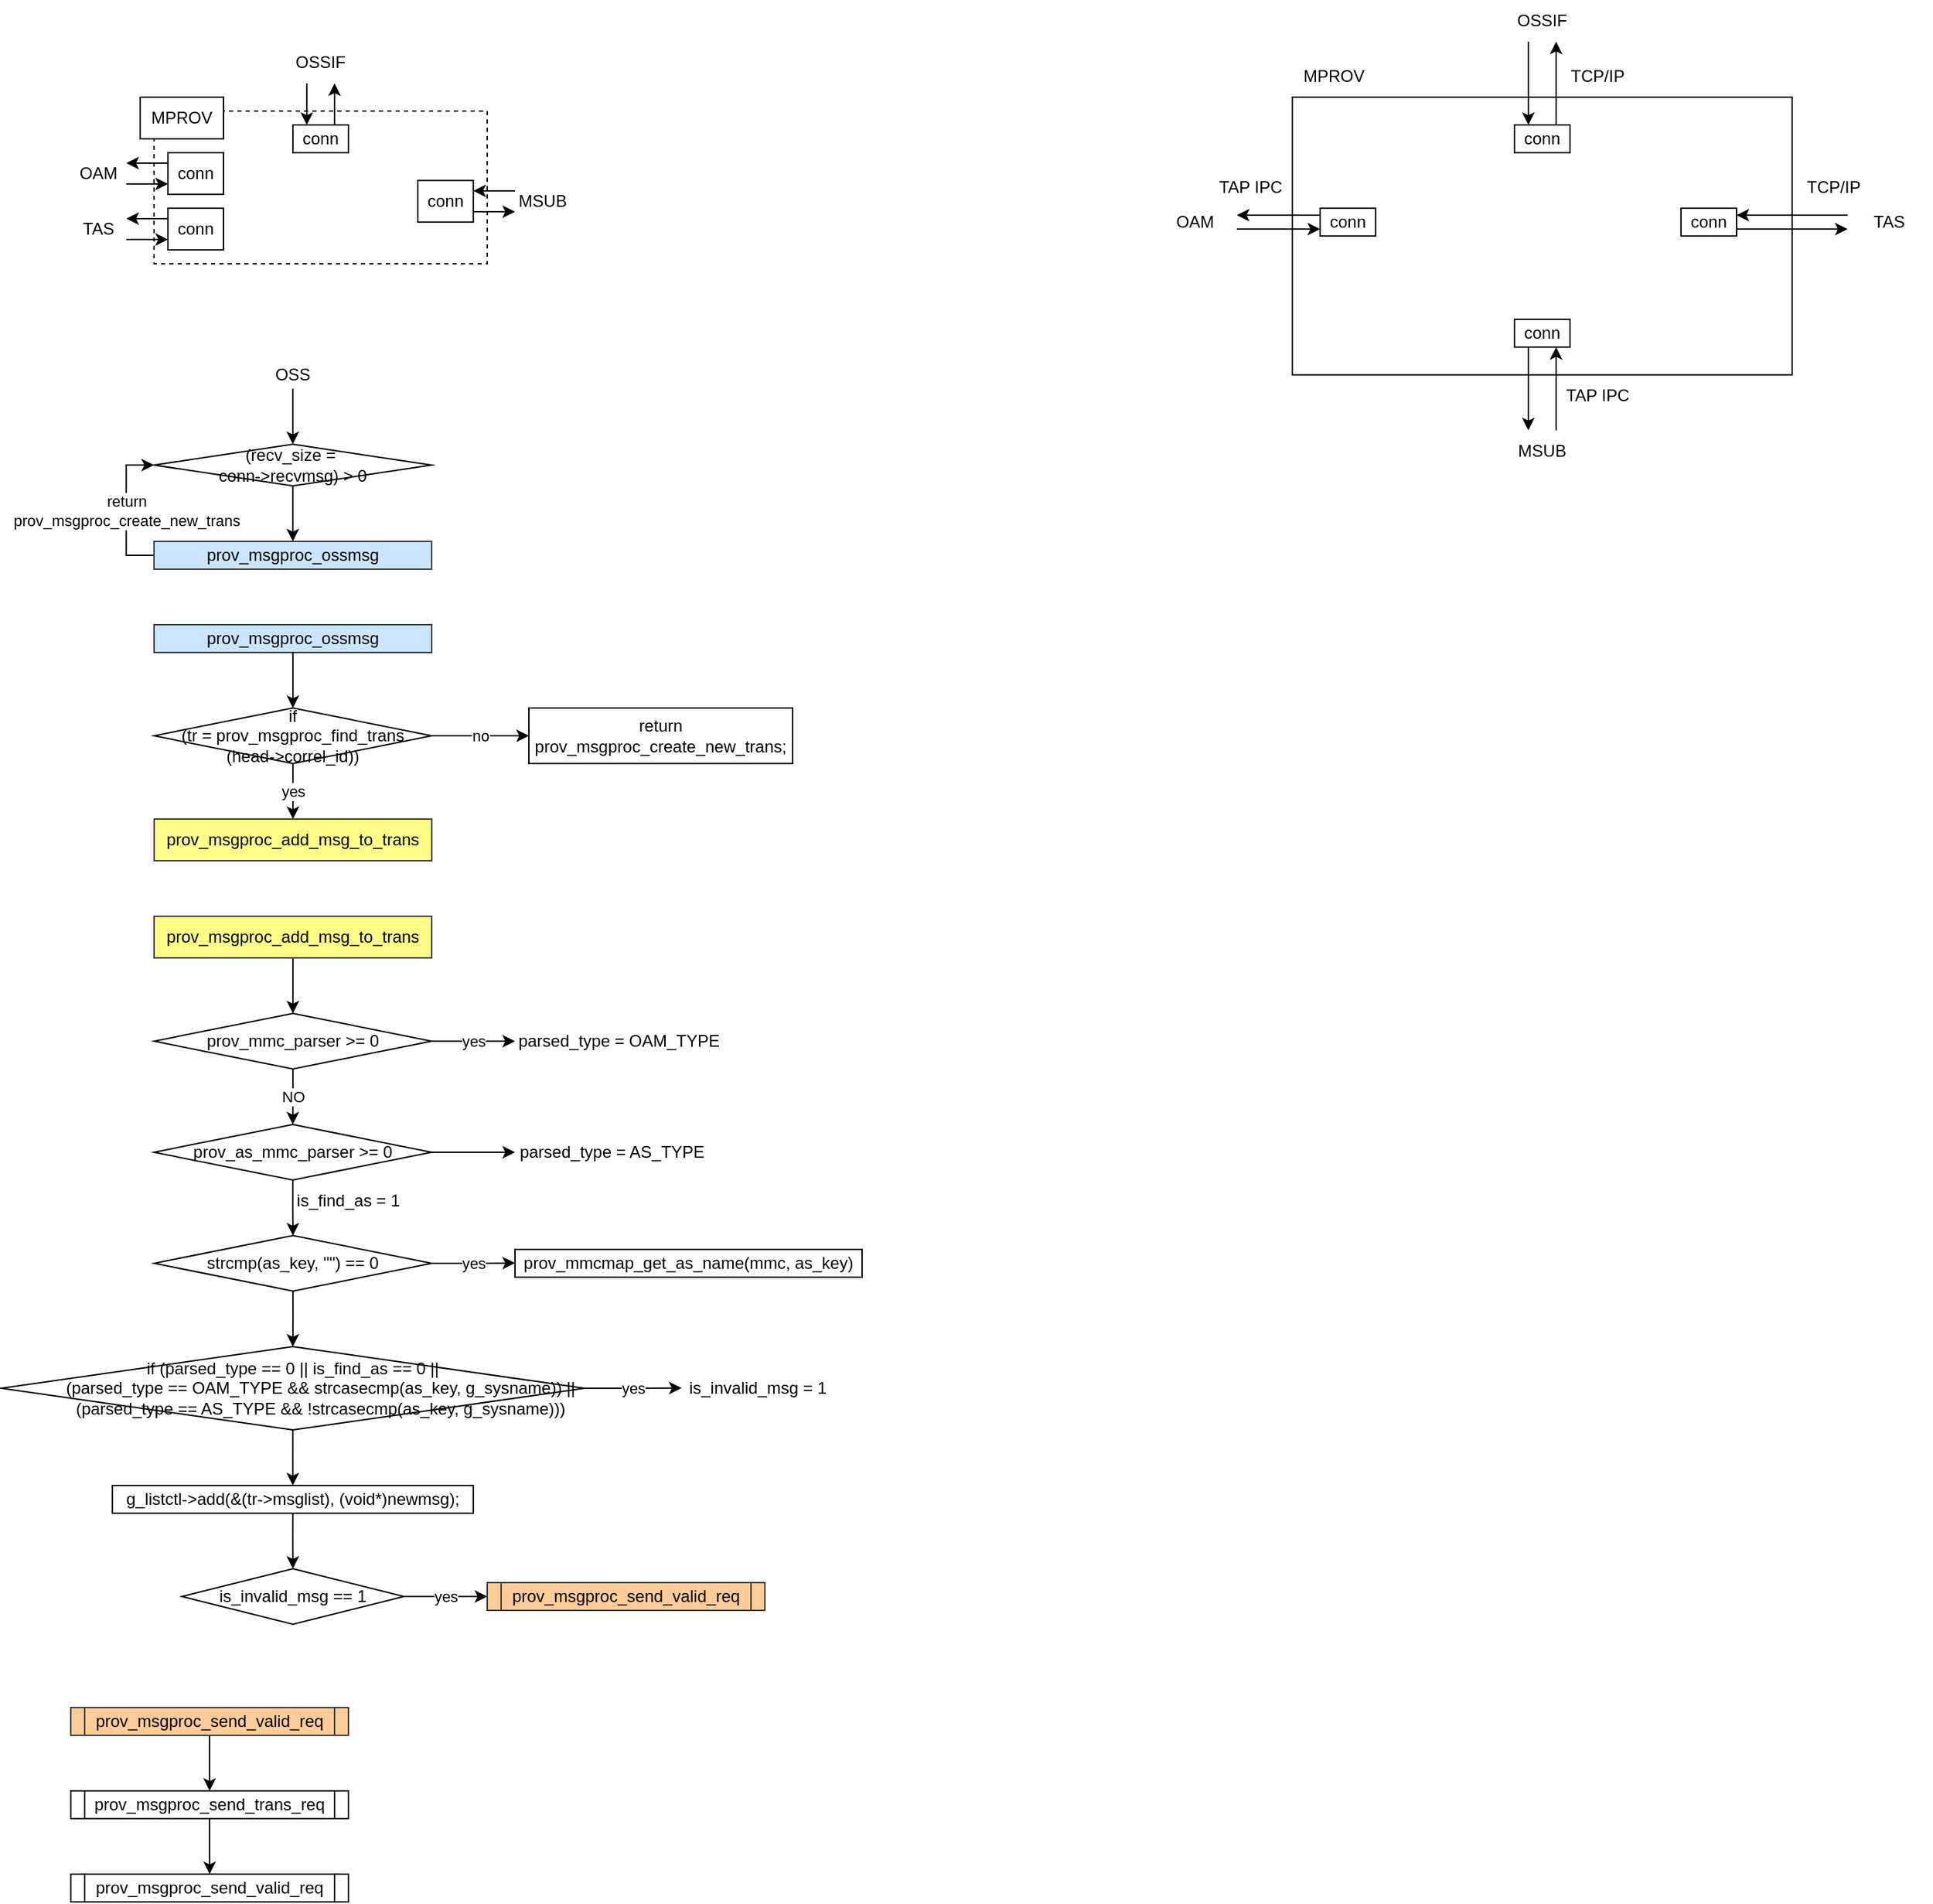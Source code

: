 <mxfile version="28.0.9">
  <diagram name="페이지-1" id="FyECoSG5ypDKsjbppHW5">
    <mxGraphModel dx="1426" dy="743" grid="1" gridSize="10" guides="1" tooltips="1" connect="1" arrows="1" fold="1" page="1" pageScale="1" pageWidth="827" pageHeight="1169" math="0" shadow="0">
      <root>
        <mxCell id="0" />
        <mxCell id="1" parent="0" />
        <mxCell id="FIciZ7co_MF-JFdClWth-18" value="" style="rounded=0;whiteSpace=wrap;html=1;dashed=1;" parent="1" vertex="1">
          <mxGeometry x="140" y="170" width="240" height="110" as="geometry" />
        </mxCell>
        <mxCell id="FIciZ7co_MF-JFdClWth-11" style="edgeStyle=orthogonalEdgeStyle;rounded=0;orthogonalLoop=1;jettySize=auto;html=1;exitX=1;exitY=0.75;exitDx=0;exitDy=0;entryX=0;entryY=0.75;entryDx=0;entryDy=0;" parent="1" source="FIciZ7co_MF-JFdClWth-1" target="FIciZ7co_MF-JFdClWth-16" edge="1">
          <mxGeometry relative="1" as="geometry" />
        </mxCell>
        <mxCell id="FIciZ7co_MF-JFdClWth-1" value="TAS" style="text;html=1;align=center;verticalAlign=middle;whiteSpace=wrap;rounded=0;" parent="1" vertex="1">
          <mxGeometry x="80" y="240" width="40" height="30" as="geometry" />
        </mxCell>
        <mxCell id="FIciZ7co_MF-JFdClWth-2" value="OSSIF" style="text;html=1;align=center;verticalAlign=middle;whiteSpace=wrap;rounded=0;" parent="1" vertex="1">
          <mxGeometry x="240" y="120" width="40" height="30" as="geometry" />
        </mxCell>
        <mxCell id="FIciZ7co_MF-JFdClWth-3" value="MSUB" style="text;html=1;align=center;verticalAlign=middle;whiteSpace=wrap;rounded=0;" parent="1" vertex="1">
          <mxGeometry x="400" y="220" width="40" height="30" as="geometry" />
        </mxCell>
        <mxCell id="FIciZ7co_MF-JFdClWth-9" style="edgeStyle=orthogonalEdgeStyle;rounded=0;orthogonalLoop=1;jettySize=auto;html=1;exitX=1;exitY=0.75;exitDx=0;exitDy=0;entryX=0;entryY=0.75;entryDx=0;entryDy=0;" parent="1" source="FIciZ7co_MF-JFdClWth-12" target="FIciZ7co_MF-JFdClWth-3" edge="1">
          <mxGeometry relative="1" as="geometry" />
        </mxCell>
        <mxCell id="FIciZ7co_MF-JFdClWth-10" style="edgeStyle=orthogonalEdgeStyle;rounded=0;orthogonalLoop=1;jettySize=auto;html=1;exitX=0;exitY=0.25;exitDx=0;exitDy=0;entryX=1;entryY=0.25;entryDx=0;entryDy=0;" parent="1" source="FIciZ7co_MF-JFdClWth-16" target="FIciZ7co_MF-JFdClWth-1" edge="1">
          <mxGeometry relative="1" as="geometry" />
        </mxCell>
        <mxCell id="FIciZ7co_MF-JFdClWth-6" style="edgeStyle=orthogonalEdgeStyle;rounded=0;orthogonalLoop=1;jettySize=auto;html=1;exitX=0.25;exitY=1;exitDx=0;exitDy=0;entryX=0.25;entryY=0;entryDx=0;entryDy=0;" parent="1" source="FIciZ7co_MF-JFdClWth-2" target="FIciZ7co_MF-JFdClWth-13" edge="1">
          <mxGeometry relative="1" as="geometry" />
        </mxCell>
        <mxCell id="FIciZ7co_MF-JFdClWth-7" style="edgeStyle=orthogonalEdgeStyle;rounded=0;orthogonalLoop=1;jettySize=auto;html=1;exitX=0.75;exitY=0;exitDx=0;exitDy=0;entryX=0.75;entryY=1;entryDx=0;entryDy=0;" parent="1" source="FIciZ7co_MF-JFdClWth-13" target="FIciZ7co_MF-JFdClWth-2" edge="1">
          <mxGeometry relative="1" as="geometry" />
        </mxCell>
        <mxCell id="FIciZ7co_MF-JFdClWth-8" style="edgeStyle=orthogonalEdgeStyle;rounded=0;orthogonalLoop=1;jettySize=auto;html=1;exitX=0;exitY=0.25;exitDx=0;exitDy=0;entryX=1;entryY=0.25;entryDx=0;entryDy=0;" parent="1" source="FIciZ7co_MF-JFdClWth-3" target="FIciZ7co_MF-JFdClWth-12" edge="1">
          <mxGeometry relative="1" as="geometry" />
        </mxCell>
        <UserObject label="conn" tooltip="tap&#xa;tap_obj" id="FIciZ7co_MF-JFdClWth-12">
          <mxCell style="rounded=0;whiteSpace=wrap;html=1;" parent="1" vertex="1">
            <mxGeometry x="330" y="220" width="40" height="30" as="geometry" />
          </mxCell>
        </UserObject>
        <UserObject label="conn" tooltip="tcp / server&#xa;tcpc_obj" id="FIciZ7co_MF-JFdClWth-13">
          <mxCell style="rounded=0;whiteSpace=wrap;html=1;" parent="1" vertex="1">
            <mxGeometry x="240" y="180" width="40" height="20" as="geometry" />
          </mxCell>
        </UserObject>
        <mxCell id="FIciZ7co_MF-JFdClWth-16" value="conn" style="rounded=0;whiteSpace=wrap;html=1;" parent="1" vertex="1">
          <mxGeometry x="150" y="240" width="40" height="30" as="geometry" />
        </mxCell>
        <mxCell id="FIciZ7co_MF-JFdClWth-19" value="MPROV" style="rounded=0;whiteSpace=wrap;html=1;" parent="1" vertex="1">
          <mxGeometry x="130" y="160" width="60" height="30" as="geometry" />
        </mxCell>
        <mxCell id="7LOoz4lWC9MDq3w-gkst-1" style="edgeStyle=orthogonalEdgeStyle;rounded=0;orthogonalLoop=1;jettySize=auto;html=1;exitX=1;exitY=0.75;exitDx=0;exitDy=0;entryX=0;entryY=0.75;entryDx=0;entryDy=0;" parent="1" source="7LOoz4lWC9MDq3w-gkst-2" target="7LOoz4lWC9MDq3w-gkst-4" edge="1">
          <mxGeometry relative="1" as="geometry" />
        </mxCell>
        <mxCell id="7LOoz4lWC9MDq3w-gkst-2" value="OAM" style="text;html=1;align=center;verticalAlign=middle;whiteSpace=wrap;rounded=0;" parent="1" vertex="1">
          <mxGeometry x="80" y="200" width="40" height="30" as="geometry" />
        </mxCell>
        <mxCell id="7LOoz4lWC9MDq3w-gkst-3" style="edgeStyle=orthogonalEdgeStyle;rounded=0;orthogonalLoop=1;jettySize=auto;html=1;exitX=0;exitY=0.25;exitDx=0;exitDy=0;entryX=1;entryY=0.25;entryDx=0;entryDy=0;" parent="1" source="7LOoz4lWC9MDq3w-gkst-4" target="7LOoz4lWC9MDq3w-gkst-2" edge="1">
          <mxGeometry relative="1" as="geometry" />
        </mxCell>
        <mxCell id="7LOoz4lWC9MDq3w-gkst-4" value="conn" style="rounded=0;whiteSpace=wrap;html=1;" parent="1" vertex="1">
          <mxGeometry x="150" y="200" width="40" height="30" as="geometry" />
        </mxCell>
        <mxCell id="J7WhWND6WeCU96IItL8I-1" value="(recv_size =&amp;nbsp;&lt;div&gt;conn-&amp;gt;recvmsg) &amp;gt; 0&lt;/div&gt;" style="rhombus;whiteSpace=wrap;html=1;" parent="1" vertex="1">
          <mxGeometry x="139.94" y="410" width="200" height="30" as="geometry" />
        </mxCell>
        <mxCell id="J7WhWND6WeCU96IItL8I-2" value="" style="endArrow=classic;html=1;rounded=0;entryX=0.5;entryY=0;entryDx=0;entryDy=0;exitX=0.5;exitY=1;exitDx=0;exitDy=0;" parent="1" source="J7WhWND6WeCU96IItL8I-3" target="J7WhWND6WeCU96IItL8I-1" edge="1">
          <mxGeometry width="50" height="50" relative="1" as="geometry">
            <mxPoint x="239.94" y="370" as="sourcePoint" />
            <mxPoint x="349.94" y="390" as="targetPoint" />
          </mxGeometry>
        </mxCell>
        <mxCell id="J7WhWND6WeCU96IItL8I-4" value="" style="edgeStyle=orthogonalEdgeStyle;rounded=0;orthogonalLoop=1;jettySize=auto;html=1;exitX=0.5;exitY=1;exitDx=0;exitDy=0;entryX=0.5;entryY=0;entryDx=0;entryDy=0;" parent="1" source="J7WhWND6WeCU96IItL8I-1" target="J7WhWND6WeCU96IItL8I-6" edge="1">
          <mxGeometry relative="1" as="geometry">
            <mxPoint x="239.68" y="440" as="sourcePoint" />
            <mxPoint x="239.68" y="480" as="targetPoint" />
          </mxGeometry>
        </mxCell>
        <mxCell id="J7WhWND6WeCU96IItL8I-3" value="OSS" style="text;html=1;align=center;verticalAlign=middle;whiteSpace=wrap;rounded=0;" parent="1" vertex="1">
          <mxGeometry x="219.94" y="350" width="40" height="20" as="geometry" />
        </mxCell>
        <mxCell id="J7WhWND6WeCU96IItL8I-16" value="return&lt;div&gt;prov_msgproc_create_new_trans&lt;/div&gt;" style="edgeStyle=orthogonalEdgeStyle;rounded=0;orthogonalLoop=1;jettySize=auto;html=1;exitX=0;exitY=0.5;exitDx=0;exitDy=0;entryX=0;entryY=0.5;entryDx=0;entryDy=0;" parent="1" source="J7WhWND6WeCU96IItL8I-6" target="J7WhWND6WeCU96IItL8I-1" edge="1">
          <mxGeometry relative="1" as="geometry" />
        </mxCell>
        <mxCell id="J7WhWND6WeCU96IItL8I-6" value="prov_msgproc_ossmsg" style="rounded=0;whiteSpace=wrap;html=1;fillColor=#cce5ff;strokeColor=#36393d;" parent="1" vertex="1">
          <mxGeometry x="139.94" y="480" width="200" height="20" as="geometry" />
        </mxCell>
        <mxCell id="J7WhWND6WeCU96IItL8I-7" value="prov_msgproc_ossmsg" style="rounded=0;whiteSpace=wrap;html=1;fillColor=#cce5ff;strokeColor=#36393d;" parent="1" vertex="1">
          <mxGeometry x="140" y="540" width="200" height="20" as="geometry" />
        </mxCell>
        <mxCell id="J7WhWND6WeCU96IItL8I-17" value="no" style="edgeStyle=orthogonalEdgeStyle;rounded=0;orthogonalLoop=1;jettySize=auto;html=1;exitX=1;exitY=0.5;exitDx=0;exitDy=0;entryX=0;entryY=0.5;entryDx=0;entryDy=0;" parent="1" source="J7WhWND6WeCU96IItL8I-8" target="J7WhWND6WeCU96IItL8I-11" edge="1">
          <mxGeometry relative="1" as="geometry" />
        </mxCell>
        <mxCell id="J7WhWND6WeCU96IItL8I-20" value="yes" style="edgeStyle=orthogonalEdgeStyle;rounded=0;orthogonalLoop=1;jettySize=auto;html=1;exitX=0.5;exitY=1;exitDx=0;exitDy=0;entryX=0.5;entryY=0;entryDx=0;entryDy=0;" parent="1" source="J7WhWND6WeCU96IItL8I-8" target="J7WhWND6WeCU96IItL8I-19" edge="1">
          <mxGeometry relative="1" as="geometry" />
        </mxCell>
        <mxCell id="J7WhWND6WeCU96IItL8I-8" value="if&lt;div&gt;(&lt;span style=&quot;background-color: transparent; color: light-dark(rgb(0, 0, 0), rgb(255, 255, 255));&quot;&gt;tr = prov_msgproc_find_trans&lt;/span&gt;&lt;div&gt;(head-&amp;gt;correl_id))&lt;/div&gt;&lt;/div&gt;" style="rhombus;whiteSpace=wrap;html=1;" parent="1" vertex="1">
          <mxGeometry x="140" y="600" width="200" height="40" as="geometry" />
        </mxCell>
        <mxCell id="J7WhWND6WeCU96IItL8I-9" style="edgeStyle=orthogonalEdgeStyle;rounded=0;orthogonalLoop=1;jettySize=auto;html=1;exitX=0.5;exitY=1;exitDx=0;exitDy=0;entryX=0.5;entryY=0;entryDx=0;entryDy=0;" parent="1" source="J7WhWND6WeCU96IItL8I-7" target="J7WhWND6WeCU96IItL8I-8" edge="1">
          <mxGeometry relative="1" as="geometry">
            <mxPoint x="240.0" y="600" as="targetPoint" />
          </mxGeometry>
        </mxCell>
        <mxCell id="J7WhWND6WeCU96IItL8I-11" value="&lt;div&gt;return&lt;/div&gt;prov_msgproc_create_new_trans;" style="rounded=0;whiteSpace=wrap;html=1;" parent="1" vertex="1">
          <mxGeometry x="410.0" y="600" width="190" height="40" as="geometry" />
        </mxCell>
        <mxCell id="J7WhWND6WeCU96IItL8I-19" value="prov_msgproc_add_msg_to_trans" style="rounded=0;whiteSpace=wrap;html=1;fillColor=#ffff88;strokeColor=#36393d;" parent="1" vertex="1">
          <mxGeometry x="140.06" y="680" width="200" height="30" as="geometry" />
        </mxCell>
        <mxCell id="J7WhWND6WeCU96IItL8I-23" style="edgeStyle=orthogonalEdgeStyle;rounded=0;orthogonalLoop=1;jettySize=auto;html=1;exitX=0.5;exitY=1;exitDx=0;exitDy=0;entryX=0.5;entryY=0;entryDx=0;entryDy=0;" parent="1" source="J7WhWND6WeCU96IItL8I-24" target="J7WhWND6WeCU96IItL8I-25" edge="1">
          <mxGeometry relative="1" as="geometry" />
        </mxCell>
        <mxCell id="J7WhWND6WeCU96IItL8I-24" value="prov_msgproc_add_msg_to_trans" style="rounded=0;whiteSpace=wrap;html=1;fillColor=#ffff88;strokeColor=#36393d;" parent="1" vertex="1">
          <mxGeometry x="140" y="750" width="200" height="30" as="geometry" />
        </mxCell>
        <mxCell id="J7WhWND6WeCU96IItL8I-27" value="NO" style="edgeStyle=orthogonalEdgeStyle;rounded=0;orthogonalLoop=1;jettySize=auto;html=1;exitX=0.5;exitY=1;exitDx=0;exitDy=0;entryX=0.5;entryY=0;entryDx=0;entryDy=0;" parent="1" source="J7WhWND6WeCU96IItL8I-25" target="J7WhWND6WeCU96IItL8I-26" edge="1">
          <mxGeometry relative="1" as="geometry" />
        </mxCell>
        <mxCell id="J7WhWND6WeCU96IItL8I-29" value="yes" style="edgeStyle=orthogonalEdgeStyle;rounded=0;orthogonalLoop=1;jettySize=auto;html=1;exitX=1;exitY=0.5;exitDx=0;exitDy=0;entryX=0;entryY=0.5;entryDx=0;entryDy=0;" parent="1" source="J7WhWND6WeCU96IItL8I-25" target="J7WhWND6WeCU96IItL8I-28" edge="1">
          <mxGeometry relative="1" as="geometry" />
        </mxCell>
        <UserObject label="prov_mmc_parser &amp;gt;= 0" tooltip="OAM TYPE&#xa;청약 메시지가 아닌 MMC " id="J7WhWND6WeCU96IItL8I-25">
          <mxCell style="rhombus;whiteSpace=wrap;html=1;" parent="1" vertex="1">
            <mxGeometry x="140" y="820" width="200" height="40" as="geometry" />
          </mxCell>
        </UserObject>
        <mxCell id="J7WhWND6WeCU96IItL8I-30" style="edgeStyle=orthogonalEdgeStyle;rounded=0;orthogonalLoop=1;jettySize=auto;html=1;exitX=1;exitY=0.5;exitDx=0;exitDy=0;entryX=0;entryY=0.5;entryDx=0;entryDy=0;" parent="1" source="J7WhWND6WeCU96IItL8I-26" target="J7WhWND6WeCU96IItL8I-31" edge="1">
          <mxGeometry relative="1" as="geometry">
            <mxPoint x="400" y="919.81" as="targetPoint" />
          </mxGeometry>
        </mxCell>
        <mxCell id="J7WhWND6WeCU96IItL8I-33" style="edgeStyle=orthogonalEdgeStyle;rounded=0;orthogonalLoop=1;jettySize=auto;html=1;exitX=0.5;exitY=1;exitDx=0;exitDy=0;entryX=0.5;entryY=0;entryDx=0;entryDy=0;" parent="1" source="J7WhWND6WeCU96IItL8I-26" target="J7WhWND6WeCU96IItL8I-35" edge="1">
          <mxGeometry relative="1" as="geometry">
            <mxPoint x="240" y="980" as="targetPoint" />
          </mxGeometry>
        </mxCell>
        <mxCell id="J7WhWND6WeCU96IItL8I-26" value="prov_as_mmc_parser &amp;gt;= 0" style="rhombus;whiteSpace=wrap;html=1;" parent="1" vertex="1">
          <mxGeometry x="139.94" y="900" width="200" height="40" as="geometry" />
        </mxCell>
        <mxCell id="J7WhWND6WeCU96IItL8I-28" value="parsed_type = OAM_TYPE" style="text;html=1;align=center;verticalAlign=middle;whiteSpace=wrap;rounded=0;" parent="1" vertex="1">
          <mxGeometry x="400" y="825" width="150" height="30" as="geometry" />
        </mxCell>
        <mxCell id="J7WhWND6WeCU96IItL8I-31" value="parsed_type = AS_TYPE" style="text;html=1;align=center;verticalAlign=middle;whiteSpace=wrap;rounded=0;" parent="1" vertex="1">
          <mxGeometry x="400" y="905" width="140" height="30" as="geometry" />
        </mxCell>
        <mxCell id="J7WhWND6WeCU96IItL8I-34" value="is_find_as = 1" style="text;html=1;align=center;verticalAlign=middle;whiteSpace=wrap;rounded=0;" parent="1" vertex="1">
          <mxGeometry x="240" y="950" width="80" height="10" as="geometry" />
        </mxCell>
        <mxCell id="J7WhWND6WeCU96IItL8I-36" value="yes" style="edgeStyle=orthogonalEdgeStyle;rounded=0;orthogonalLoop=1;jettySize=auto;html=1;exitX=1;exitY=0.5;exitDx=0;exitDy=0;" parent="1" source="J7WhWND6WeCU96IItL8I-35" edge="1">
          <mxGeometry relative="1" as="geometry">
            <mxPoint x="400" y="999.81" as="targetPoint" />
          </mxGeometry>
        </mxCell>
        <UserObject label="strcmp(as_key, &quot;&quot;) == 0" tooltip="MMC 메시지라는 의미" id="J7WhWND6WeCU96IItL8I-35">
          <mxCell style="rhombus;whiteSpace=wrap;html=1;" parent="1" vertex="1">
            <mxGeometry x="140.06" y="980" width="200" height="40" as="geometry" />
          </mxCell>
        </UserObject>
        <mxCell id="J7WhWND6WeCU96IItL8I-37" value="prov_mmcmap_get_as_name(mmc, as_key)" style="rounded=0;whiteSpace=wrap;html=1;" parent="1" vertex="1">
          <mxGeometry x="400" y="990" width="250" height="20" as="geometry" />
        </mxCell>
        <mxCell id="J7WhWND6WeCU96IItL8I-38" style="edgeStyle=orthogonalEdgeStyle;rounded=0;orthogonalLoop=1;jettySize=auto;html=1;exitX=0.5;exitY=1;exitDx=0;exitDy=0;entryX=0.5;entryY=0;entryDx=0;entryDy=0;" parent="1" source="J7WhWND6WeCU96IItL8I-35" target="J7WhWND6WeCU96IItL8I-39" edge="1">
          <mxGeometry relative="1" as="geometry">
            <mxPoint x="240" y="1060" as="targetPoint" />
            <mxPoint x="240" y="1020" as="sourcePoint" />
          </mxGeometry>
        </mxCell>
        <mxCell id="J7WhWND6WeCU96IItL8I-40" value="yes" style="edgeStyle=orthogonalEdgeStyle;rounded=0;orthogonalLoop=1;jettySize=auto;html=1;exitX=1;exitY=0.5;exitDx=0;exitDy=0;" parent="1" source="J7WhWND6WeCU96IItL8I-39" edge="1">
          <mxGeometry relative="1" as="geometry">
            <mxPoint x="520" y="1089.81" as="targetPoint" />
          </mxGeometry>
        </mxCell>
        <mxCell id="J7WhWND6WeCU96IItL8I-42" style="edgeStyle=orthogonalEdgeStyle;rounded=0;orthogonalLoop=1;jettySize=auto;html=1;exitX=0.5;exitY=1;exitDx=0;exitDy=0;" parent="1" source="J7WhWND6WeCU96IItL8I-39" target="J7WhWND6WeCU96IItL8I-43" edge="1">
          <mxGeometry relative="1" as="geometry">
            <mxPoint x="240.048" y="1160" as="targetPoint" />
          </mxGeometry>
        </mxCell>
        <UserObject label="&lt;div&gt;if (parsed_type == 0 ||&amp;nbsp;&lt;span style=&quot;background-color: transparent; color: light-dark(rgb(0, 0, 0), rgb(255, 255, 255));&quot;&gt;is_find_as == 0 ||&lt;/span&gt;&lt;/div&gt;&lt;div&gt;&amp;nbsp; &amp;nbsp; &amp;nbsp; &amp;nbsp; &amp;nbsp; &amp;nbsp; (parsed_type == OAM_TYPE &amp;amp;&amp;amp; strcasecmp(as_key, g_sysname)) ||&lt;/div&gt;&lt;div&gt;&amp;nbsp; &amp;nbsp; &amp;nbsp; &amp;nbsp; &amp;nbsp; &amp;nbsp; (parsed_type == AS_TYPE &amp;amp;&amp;amp; !strcasecmp(as_key, g_sysname)))&lt;/div&gt;" tooltip="- parsed_type 이 OAM 인데 as_key 가 UPSF 가 아닌 경우&#xa;- parsed_type 이 AS_TYPE 인데 as_key가 UPSF 인 경우&#xa;- parsed_type 이 0 인 경우&#xa;- is_find_as 가 0 인 경우&#xa;" id="J7WhWND6WeCU96IItL8I-39">
          <mxCell style="rhombus;whiteSpace=wrap;html=1;" parent="1" vertex="1">
            <mxGeometry x="29.94" y="1060" width="420" height="60" as="geometry" />
          </mxCell>
        </UserObject>
        <mxCell id="J7WhWND6WeCU96IItL8I-41" value="is_invalid_msg = 1" style="text;html=1;align=center;verticalAlign=middle;whiteSpace=wrap;rounded=0;" parent="1" vertex="1">
          <mxGeometry x="520" y="1075" width="110" height="30" as="geometry" />
        </mxCell>
        <mxCell id="J7WhWND6WeCU96IItL8I-44" style="edgeStyle=orthogonalEdgeStyle;rounded=0;orthogonalLoop=1;jettySize=auto;html=1;exitX=0.5;exitY=1;exitDx=0;exitDy=0;" parent="1" source="J7WhWND6WeCU96IItL8I-43" target="J7WhWND6WeCU96IItL8I-45" edge="1">
          <mxGeometry relative="1" as="geometry">
            <mxPoint x="240.048" y="1220" as="targetPoint" />
          </mxGeometry>
        </mxCell>
        <mxCell id="J7WhWND6WeCU96IItL8I-43" value="g_listctl-&amp;gt;add(&amp;amp;(tr-&amp;gt;msglist), (void*)newmsg);" style="rounded=0;whiteSpace=wrap;html=1;" parent="1" vertex="1">
          <mxGeometry x="109.91" y="1160" width="260.06" height="20" as="geometry" />
        </mxCell>
        <mxCell id="J7WhWND6WeCU96IItL8I-46" value="yes" style="edgeStyle=orthogonalEdgeStyle;rounded=0;orthogonalLoop=1;jettySize=auto;html=1;exitX=1;exitY=0.5;exitDx=0;exitDy=0;" parent="1" source="J7WhWND6WeCU96IItL8I-45" target="J7WhWND6WeCU96IItL8I-47" edge="1">
          <mxGeometry relative="1" as="geometry">
            <mxPoint x="360" y="1239.81" as="targetPoint" />
          </mxGeometry>
        </mxCell>
        <mxCell id="J7WhWND6WeCU96IItL8I-45" value="is_invalid_msg == 1" style="rhombus;whiteSpace=wrap;html=1;" parent="1" vertex="1">
          <mxGeometry x="160" y="1220" width="160" height="40" as="geometry" />
        </mxCell>
        <mxCell id="J7WhWND6WeCU96IItL8I-47" value="prov_msgproc_send_valid_req" style="shape=process;whiteSpace=wrap;html=1;backgroundOutline=1;size=0.05;fillColor=#ffcc99;strokeColor=#36393d;" parent="1" vertex="1">
          <mxGeometry x="380" y="1230" width="200" height="20" as="geometry" />
        </mxCell>
        <mxCell id="J7WhWND6WeCU96IItL8I-51" style="edgeStyle=orthogonalEdgeStyle;rounded=0;orthogonalLoop=1;jettySize=auto;html=1;exitX=0.5;exitY=1;exitDx=0;exitDy=0;entryX=0.5;entryY=0;entryDx=0;entryDy=0;" parent="1" source="J7WhWND6WeCU96IItL8I-48" target="J7WhWND6WeCU96IItL8I-50" edge="1">
          <mxGeometry relative="1" as="geometry" />
        </mxCell>
        <mxCell id="J7WhWND6WeCU96IItL8I-48" value="prov_msgproc_send_valid_req" style="shape=process;whiteSpace=wrap;html=1;backgroundOutline=1;size=0.05;fillColor=#ffcc99;strokeColor=#36393d;" parent="1" vertex="1">
          <mxGeometry x="80" y="1320" width="200" height="20" as="geometry" />
        </mxCell>
        <mxCell id="J7WhWND6WeCU96IItL8I-53" style="edgeStyle=orthogonalEdgeStyle;rounded=0;orthogonalLoop=1;jettySize=auto;html=1;exitX=0.5;exitY=1;exitDx=0;exitDy=0;entryX=0.5;entryY=0;entryDx=0;entryDy=0;" parent="1" source="J7WhWND6WeCU96IItL8I-50" target="J7WhWND6WeCU96IItL8I-52" edge="1">
          <mxGeometry relative="1" as="geometry" />
        </mxCell>
        <UserObject label="&lt;span style=&quot;text-align: left;&quot;&gt;prov_msgproc_send_trans_req&lt;/span&gt;" tooltip="MSUB으로 메시지 전송" id="J7WhWND6WeCU96IItL8I-50">
          <mxCell style="shape=process;whiteSpace=wrap;html=1;backgroundOutline=1;size=0.05;" parent="1" vertex="1">
            <mxGeometry x="80" y="1380" width="200" height="20" as="geometry" />
          </mxCell>
        </UserObject>
        <mxCell id="J7WhWND6WeCU96IItL8I-52" value="prov_msgproc_send_valid_req" style="shape=process;whiteSpace=wrap;html=1;backgroundOutline=1;size=0.05;" parent="1" vertex="1">
          <mxGeometry x="80" y="1440" width="200" height="20" as="geometry" />
        </mxCell>
        <mxCell id="kSptTA4mBsdvRsg5F4fk-1" value="" style="rounded=0;whiteSpace=wrap;html=1;" parent="1" vertex="1">
          <mxGeometry x="960" y="160" width="360" height="200" as="geometry" />
        </mxCell>
        <mxCell id="kSptTA4mBsdvRsg5F4fk-2" value="MPROV" style="text;html=1;align=center;verticalAlign=middle;whiteSpace=wrap;rounded=0;" parent="1" vertex="1">
          <mxGeometry x="960" y="130" width="60" height="30" as="geometry" />
        </mxCell>
        <mxCell id="kSptTA4mBsdvRsg5F4fk-14" style="edgeStyle=orthogonalEdgeStyle;rounded=0;orthogonalLoop=1;jettySize=auto;html=1;exitX=0.25;exitY=1;exitDx=0;exitDy=0;entryX=0.25;entryY=0;entryDx=0;entryDy=0;" parent="1" source="kSptTA4mBsdvRsg5F4fk-3" target="kSptTA4mBsdvRsg5F4fk-8" edge="1">
          <mxGeometry relative="1" as="geometry" />
        </mxCell>
        <mxCell id="kSptTA4mBsdvRsg5F4fk-3" value="OSSIF" style="text;html=1;align=center;verticalAlign=middle;whiteSpace=wrap;rounded=0;" parent="1" vertex="1">
          <mxGeometry x="1120" y="90" width="40" height="30" as="geometry" />
        </mxCell>
        <mxCell id="kSptTA4mBsdvRsg5F4fk-13" style="edgeStyle=orthogonalEdgeStyle;rounded=0;orthogonalLoop=1;jettySize=auto;html=1;exitX=0.75;exitY=0;exitDx=0;exitDy=0;entryX=0.75;entryY=1;entryDx=0;entryDy=0;" parent="1" source="kSptTA4mBsdvRsg5F4fk-4" target="kSptTA4mBsdvRsg5F4fk-11" edge="1">
          <mxGeometry relative="1" as="geometry" />
        </mxCell>
        <mxCell id="kSptTA4mBsdvRsg5F4fk-4" value="MSUB" style="text;html=1;align=center;verticalAlign=middle;whiteSpace=wrap;rounded=0;" parent="1" vertex="1">
          <mxGeometry x="1120" y="400" width="40" height="30" as="geometry" />
        </mxCell>
        <mxCell id="kSptTA4mBsdvRsg5F4fk-16" style="edgeStyle=orthogonalEdgeStyle;rounded=0;orthogonalLoop=1;jettySize=auto;html=1;exitX=0;exitY=0.25;exitDx=0;exitDy=0;entryX=1;entryY=0.25;entryDx=0;entryDy=0;" parent="1" source="kSptTA4mBsdvRsg5F4fk-5" target="kSptTA4mBsdvRsg5F4fk-9" edge="1">
          <mxGeometry relative="1" as="geometry" />
        </mxCell>
        <mxCell id="kSptTA4mBsdvRsg5F4fk-5" value="TAS" style="text;html=1;align=center;verticalAlign=middle;whiteSpace=wrap;rounded=0;" parent="1" vertex="1">
          <mxGeometry x="1360" y="240" width="60" height="20" as="geometry" />
        </mxCell>
        <mxCell id="kSptTA4mBsdvRsg5F4fk-19" style="edgeStyle=orthogonalEdgeStyle;rounded=0;orthogonalLoop=1;jettySize=auto;html=1;exitX=1;exitY=0.75;exitDx=0;exitDy=0;entryX=0;entryY=0.75;entryDx=0;entryDy=0;" parent="1" source="kSptTA4mBsdvRsg5F4fk-6" target="kSptTA4mBsdvRsg5F4fk-10" edge="1">
          <mxGeometry relative="1" as="geometry" />
        </mxCell>
        <mxCell id="kSptTA4mBsdvRsg5F4fk-6" value="OAM" style="text;html=1;align=center;verticalAlign=middle;whiteSpace=wrap;rounded=0;" parent="1" vertex="1">
          <mxGeometry x="860" y="240" width="60" height="20" as="geometry" />
        </mxCell>
        <mxCell id="kSptTA4mBsdvRsg5F4fk-15" style="edgeStyle=orthogonalEdgeStyle;rounded=0;orthogonalLoop=1;jettySize=auto;html=1;exitX=0.75;exitY=0;exitDx=0;exitDy=0;entryX=0.75;entryY=1;entryDx=0;entryDy=0;" parent="1" source="kSptTA4mBsdvRsg5F4fk-8" target="kSptTA4mBsdvRsg5F4fk-3" edge="1">
          <mxGeometry relative="1" as="geometry" />
        </mxCell>
        <UserObject label="conn" tooltip="tcp / server&#xa;tcpc_obj" id="kSptTA4mBsdvRsg5F4fk-8">
          <mxCell style="rounded=0;whiteSpace=wrap;html=1;" parent="1" vertex="1">
            <mxGeometry x="1120" y="180" width="40" height="20" as="geometry" />
          </mxCell>
        </UserObject>
        <mxCell id="kSptTA4mBsdvRsg5F4fk-17" style="edgeStyle=orthogonalEdgeStyle;rounded=0;orthogonalLoop=1;jettySize=auto;html=1;exitX=1;exitY=0.75;exitDx=0;exitDy=0;entryX=0;entryY=0.75;entryDx=0;entryDy=0;" parent="1" source="kSptTA4mBsdvRsg5F4fk-9" target="kSptTA4mBsdvRsg5F4fk-5" edge="1">
          <mxGeometry relative="1" as="geometry" />
        </mxCell>
        <UserObject label="conn" tooltip="tcp / server&#xa;tcpc_obj" id="kSptTA4mBsdvRsg5F4fk-9">
          <mxCell style="rounded=0;whiteSpace=wrap;html=1;" parent="1" vertex="1">
            <mxGeometry x="1240" y="240" width="40" height="20" as="geometry" />
          </mxCell>
        </UserObject>
        <mxCell id="kSptTA4mBsdvRsg5F4fk-18" style="edgeStyle=orthogonalEdgeStyle;rounded=0;orthogonalLoop=1;jettySize=auto;html=1;exitX=0;exitY=0.25;exitDx=0;exitDy=0;entryX=1;entryY=0.25;entryDx=0;entryDy=0;" parent="1" source="kSptTA4mBsdvRsg5F4fk-10" target="kSptTA4mBsdvRsg5F4fk-6" edge="1">
          <mxGeometry relative="1" as="geometry" />
        </mxCell>
        <UserObject label="conn" tooltip="tcp / server&#xa;tcpc_obj" id="kSptTA4mBsdvRsg5F4fk-10">
          <mxCell style="rounded=0;whiteSpace=wrap;html=1;" parent="1" vertex="1">
            <mxGeometry x="980" y="240" width="40" height="20" as="geometry" />
          </mxCell>
        </UserObject>
        <mxCell id="kSptTA4mBsdvRsg5F4fk-12" style="edgeStyle=orthogonalEdgeStyle;rounded=0;orthogonalLoop=1;jettySize=auto;html=1;exitX=0.25;exitY=1;exitDx=0;exitDy=0;entryX=0.25;entryY=0;entryDx=0;entryDy=0;" parent="1" source="kSptTA4mBsdvRsg5F4fk-11" target="kSptTA4mBsdvRsg5F4fk-4" edge="1">
          <mxGeometry relative="1" as="geometry" />
        </mxCell>
        <UserObject label="conn" tooltip="tcp / server&#xa;tcpc_obj" id="kSptTA4mBsdvRsg5F4fk-11">
          <mxCell style="rounded=0;whiteSpace=wrap;html=1;" parent="1" vertex="1">
            <mxGeometry x="1120" y="320" width="40" height="20" as="geometry" />
          </mxCell>
        </UserObject>
        <mxCell id="kSptTA4mBsdvRsg5F4fk-20" value="TAP IPC" style="text;html=1;align=center;verticalAlign=middle;whiteSpace=wrap;rounded=0;" parent="1" vertex="1">
          <mxGeometry x="1150" y="360" width="60" height="30" as="geometry" />
        </mxCell>
        <mxCell id="kSptTA4mBsdvRsg5F4fk-21" value="TCP/IP" style="text;html=1;align=center;verticalAlign=middle;whiteSpace=wrap;rounded=0;" parent="1" vertex="1">
          <mxGeometry x="1150" y="130" width="60" height="30" as="geometry" />
        </mxCell>
        <mxCell id="kSptTA4mBsdvRsg5F4fk-22" value="TCP/IP" style="text;html=1;align=center;verticalAlign=middle;whiteSpace=wrap;rounded=0;" parent="1" vertex="1">
          <mxGeometry x="1320" y="210" width="60" height="30" as="geometry" />
        </mxCell>
        <mxCell id="kSptTA4mBsdvRsg5F4fk-23" value="TAP IPC" style="text;html=1;align=center;verticalAlign=middle;whiteSpace=wrap;rounded=0;" parent="1" vertex="1">
          <mxGeometry x="900" y="210" width="60" height="30" as="geometry" />
        </mxCell>
      </root>
    </mxGraphModel>
  </diagram>
</mxfile>
